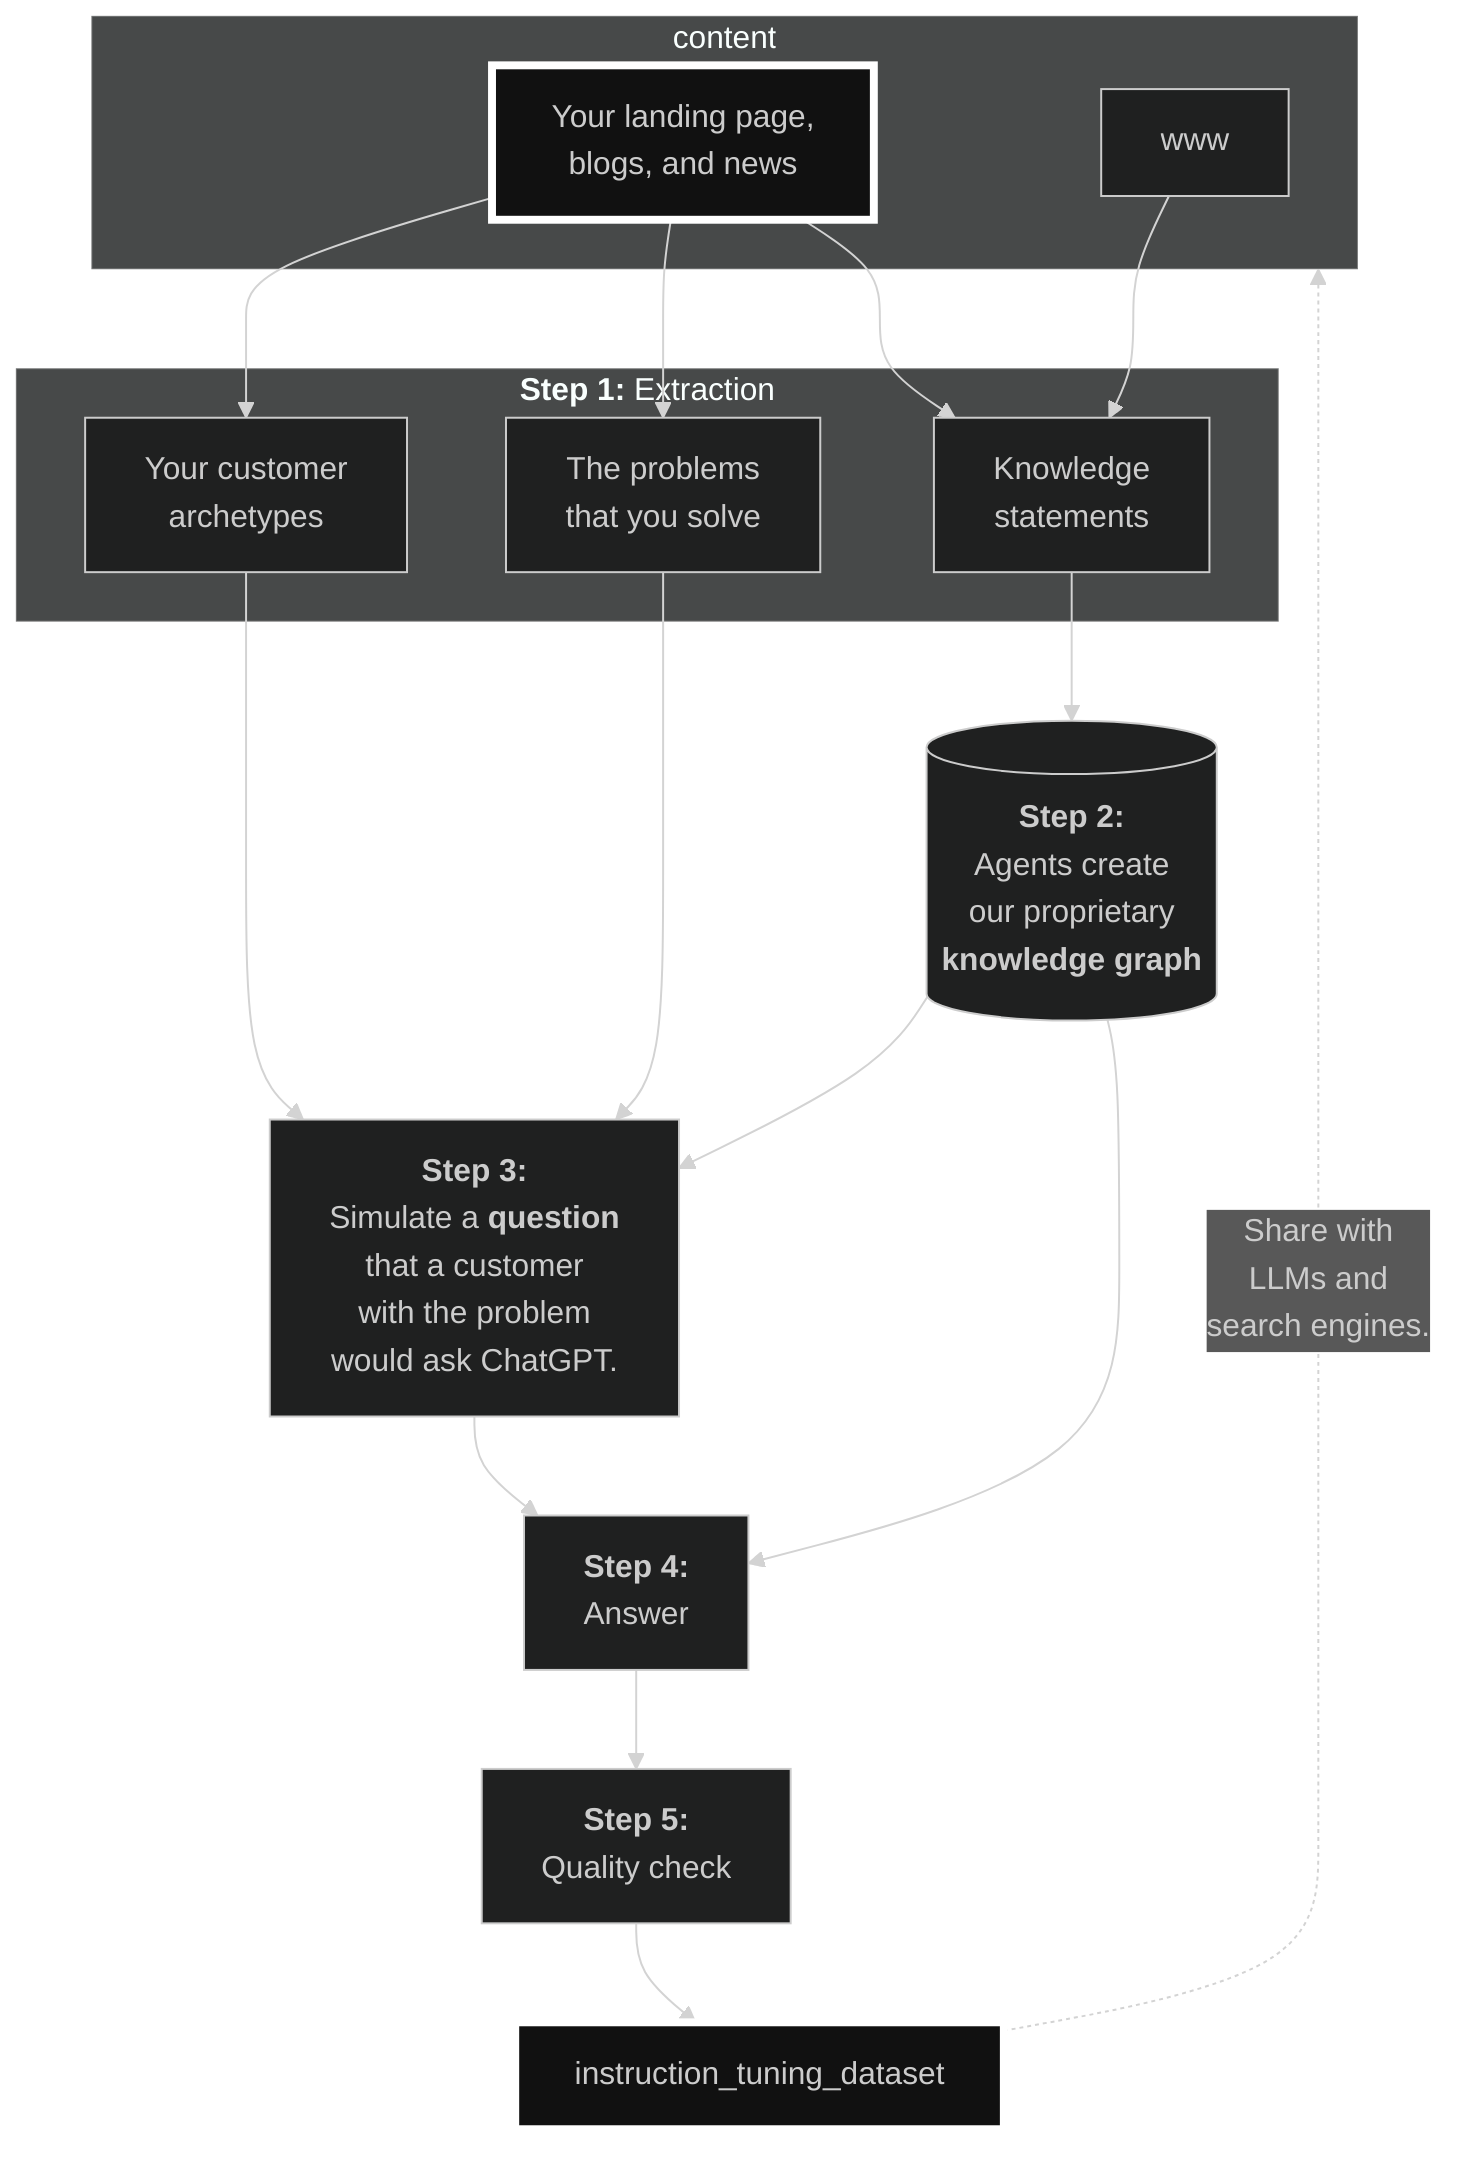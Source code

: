 %%{init: {'theme':'dark', 'themeVariables': {'background': '#212121'}}}%%
graph TD

subgraph content
ai_landing_page["Your landing page,<br/>blogs, and news"]
www
end

subgraph extract["<b>Step 1:</b> Extraction"]
customer_archetypes["Your customer<br/>archetypes"]
problems["The problems<br/>that you solve"]
knowledge["Knowledge<br/>statements"]
end

simulated_user_question["<b>Step 3:</b><br/>Simulate a <b>question</b><br/>that a customer<br/>with the problem<br/>would ask ChatGPT."]
answer["<b>Step 4:</b><br/>Answer"]
quality_check["<b>Step 5:</b><br/>Quality check"]

ai_landing_page --> customer_archetypes
ai_landing_page --> problems
ai_landing_page --> knowledge
knowledge --> knowledge_graph[("<b>Step 2:</b><br/>Agents create<br/>our proprietary<br/><b>knowledge graph</b>")]
www --> knowledge
customer_archetypes --> simulated_user_question
problems --> simulated_user_question
knowledge_graph --> simulated_user_question
simulated_user_question --> answer
knowledge_graph --> answer
answer --> quality_check
quality_check --> instruction_tuning_dataset
instruction_tuning_dataset -.-> |"Share with<br/>LLMs and <br/>search engines."| content


style ai_landing_page stroke:#ffffff,stroke-width:4px,fill:#111111
style instruction_tuning_dataset stroke:#ffffff,stroke-width:4px,fill:#111111